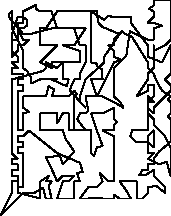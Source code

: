 unitsize(0.001cm);
// 68105.9
draw((200,400)--(200,500));
draw((200,500)--(200,600));
draw((200,600)--(300,600));
draw((300,600)--(300,500));
draw((300,500)--(400,500));
draw((400,500)--(400,600));
draw((400,600)--(400,700));
draw((400,700)--(400,800));
draw((400,800)--(400,900));
draw((400,900)--(400,1000));
draw((400,1000)--(400,1100));
draw((400,1100)--(300,1100));
draw((300,1100)--(300,1200));
draw((300,1200)--(400,1200));
draw((400,1200)--(400,1300));
draw((400,1300)--(300,1300));
draw((300,1300)--(300,1400));
draw((300,1400)--(400,1400));
draw((400,1400)--(500,1500));
draw((500,1500)--(1000,1100));
draw((1000,1100)--(1400,930));
draw((1400,930)--(1450,770));
draw((1450,770)--(1350,750));
draw((1350,750)--(1400,600));
draw((1400,600)--(1300,600));
draw((1300,600)--(1300,300));
draw((1300,300)--(1200,300));
draw((1200,300)--(1100,300));
draw((1100,300)--(1000,300));
draw((1000,300)--(1100,600));
draw((1100,600)--(1200,600));
draw((1200,600)--(1300,700));
draw((1300,700)--(1100,700));
draw((1100,700)--(1000,600));
draw((1000,600)--(939,740));
draw((939,740)--(800,1030));
draw((800,1030)--(1050,1050));
draw((1050,1050)--(1100,900));
draw((1100,900)--(1300,1130));
draw((1300,1130)--(1150,1350));
draw((1150,1350)--(1100,1500));
draw((1100,1500)--(1000,1500));
draw((1000,1500)--(900,1500));
draw((900,1500)--(800,1500));
draw((800,1500)--(700,1500));
draw((700,1500)--(700,1600));
draw((700,1600)--(700,1800));
draw((700,1800)--(800,1800));
draw((800,1800)--(900,1800));
draw((900,1800)--(1000,1800));
draw((1000,1800)--(1000,1629));
draw((1000,1629)--(1100,1800));
draw((1100,1800)--(1200,1800));
draw((1200,1800)--(1200,1700));
draw((1200,1700)--(1200,1500));
draw((1200,1500)--(1400,1500));
draw((1400,1500)--(1500,1500));
draw((1500,1500)--(1350,1700));
draw((1350,1700)--(1400,1800));
draw((1400,1800)--(1500,1800));
draw((1500,1800)--(1550,1850));
draw((1550,1850)--(1500,2100));
draw((1500,2100)--(1600,2100));
draw((1600,2100)--(1800,2100));
draw((1800,2100)--(2000,2000));
draw((2000,2000)--(2170,1900));
draw((2170,1900)--(2110,2000));
draw((2110,2000)--(2000,2100));
draw((2000,2100)--(2000,2200));
draw((2000,2200)--(2000,2300));
draw((2000,2300)--(2000,2400));
draw((2000,2400)--(2000,2500));
draw((2000,2500)--(2000,2600));
draw((2000,2600)--(2220,2820));
draw((2220,2820)--(2280,3250));
draw((2280,3250)--(2600,3100));
draw((2600,3100)--(2700,3100));
draw((2700,3100)--(2700,3200));
draw((2700,3200)--(2700,3300));
draw((2700,3300)--(2850,3350));
draw((2850,3350)--(2700,3400));
draw((2700,3400)--(2600,3400));
draw((2600,3400)--(2700,3500));
draw((2700,3500)--(2700,3600));
draw((2700,3600)--(2620,3650));
draw((2620,3650)--(2700,3700));
draw((2700,3700)--(2700,3800));
draw((2700,3800)--(3000,3800));
draw((3000,3800)--(3000,3700));
draw((3000,3700)--(3000,3600));
draw((3000,3600)--(3000,3500));
draw((3000,3500)--(3000,3400));
draw((3000,3400)--(3000,3300));
draw((3000,3300)--(3000,3200));
draw((3000,3200)--(3000,3100));
draw((3000,3100)--(2900,3000));
draw((2900,3000)--(2700,2900));
draw((2700,2900)--(2700,3000));
draw((2700,3000)--(2700,2800));
draw((2700,2800)--(2700,2700));
draw((2700,2700)--(2700,2600));
draw((2700,2600)--(2600,2500));
draw((2600,2500)--(2600,2400));
draw((2600,2400)--(2400,2100));
draw((2400,2100)--(2600,2200));
draw((2600,2200)--(2600,2300));
draw((2600,2300)--(2700,2300));
draw((2700,2300)--(2700,2200));
draw((2700,2200)--(2700,2100));
draw((2700,2100)--(2600,2000));
draw((2600,2000)--(2700,2000));
draw((2700,2000)--(2600,2100));
draw((2600,2100)--(2600,1700));
draw((2600,1700)--(2600,1600));
draw((2600,1600)--(2600,1500));
draw((2600,1500)--(2320,1500));
draw((2320,1500)--(2290,1400));
draw((2290,1400)--(2390,1300));
draw((2390,1300)--(2600,1300));
draw((2600,1300)--(2700,1200));
draw((2700,1200)--(2700,1300));
draw((2700,1300)--(2700,1400));
draw((2700,1400)--(2700,1500));
draw((2700,1500)--(2600,1400));
draw((2600,1400)--(2600,1200));
draw((2600,1200)--(2600,1100));
draw((2600,1100)--(2700,1100));
draw((2700,1100)--(2600,1000));
draw((2600,1000)--(2800,900));
draw((2800,900)--(2930,950));
draw((2930,950)--(3000,700));
draw((3000,700)--(3000,800));
draw((3000,800)--(3000,900));
draw((3000,900)--(3000,1000));
draw((3000,1000)--(3000,1100));
draw((3000,1100)--(3000,1200));
draw((3000,1200)--(2900,1400));
draw((2900,1400)--(2700,1600));
draw((2700,1600)--(2700,1700));
draw((2700,1700)--(2600,1800));
draw((2600,1800)--(2600,1900));
draw((2600,1900)--(2700,1800));
draw((2700,1800)--(2700,1900));
draw((2700,1900)--(3000,2200));
draw((3000,2200)--(3000,2300));
draw((3000,2300)--(2900,2400));
draw((2900,2400)--(3000,2500));
draw((3000,2500)--(3000,2600));
draw((3000,2600)--(3000,2700));
draw((3000,2700)--(3000,2800));
draw((3000,2800)--(3000,2900));
draw((3000,2900)--(3000,3000));
draw((3000,3000)--(2850,2700));
draw((2850,2700)--(2600,2800));
draw((2600,2800)--(2600,2900));
draw((2600,2900)--(2600,3000));
draw((2600,3000)--(2300,3400));
draw((2300,3400)--(2300,3500));
draw((2300,3500)--(2000,3500));
draw((2000,3500)--(1900,3520));
draw((1900,3520)--(1829,3450));
draw((1829,3450)--(1600,3600));
draw((1600,3600)--(1600,3300));
draw((1600,3300)--(1600,3000));
draw((1600,3000)--(1600,2700));
draw((1600,2700)--(1690,2680));
draw((1690,2680)--(1720,2610));
draw((1720,2610)--(1790,2580));
draw((1790,2580)--(1800,2400));
draw((1800,2400)--(1700,2400));
draw((1700,2400)--(1600,2400));
draw((1600,2400)--(1700,2100));
draw((1700,2100)--(2000,2700));
draw((2000,2700)--(2120,2750));
draw((2120,2750)--(2000,2800));
draw((2000,2800)--(2000,2900));
draw((2000,2900)--(1900,3000));
draw((1900,3000)--(2000,3000));
draw((2000,3000)--(2000,3100));
draw((2000,3100)--(2050,3150));
draw((2050,3150)--(2150,3250));
draw((2150,3250)--(2200,3200));
draw((2200,3200)--(2320,3150));
draw((2320,3150)--(2600,2700));
draw((2600,2700)--(2600,2600));
draw((2600,2600)--(2700,2500));
draw((2700,2500)--(2760,2360));
draw((2760,2360)--(2850,2200));
draw((2850,2200)--(3000,2100));
draw((3000,2100)--(2950,2050));
draw((2950,2050)--(3000,2000));
draw((3000,2000)--(3000,1900));
draw((3000,1900)--(3000,1800));
draw((3000,1800)--(2950,1750));
draw((2950,1750)--(3000,1700));
draw((3000,1700)--(3000,1600));
draw((3000,1600)--(3000,1500));
draw((3000,1500)--(3000,1300));
draw((3000,1300)--(2800,1130));
draw((2800,1130)--(2700,1000));
draw((2700,1000)--(2700,900));
draw((2700,900)--(2600,900));
draw((2600,900)--(2600,800));
draw((2600,800)--(2500,800));
draw((2500,800)--(2450,710));
draw((2450,710)--(2550,710));
draw((2550,710)--(2700,800));
draw((2700,800)--(2700,700));
draw((2700,700)--(2900,500));
draw((2900,500)--(2900,400));
draw((2900,400)--(2750,520));
draw((2750,520)--(2600,500));
draw((2600,500)--(2600,400));
draw((2600,400)--(2500,300));
draw((2500,300)--(2400,300));
draw((2400,300)--(2400,600));
draw((2400,600)--(2300,600));
draw((2300,600)--(2200,600));
draw((2200,600)--(2100,600));
draw((2100,600)--(2200,469));
draw((2200,469)--(2300,300));
draw((2300,300)--(2200,300));
draw((2200,300)--(2100,300));
draw((2100,300)--(2000,370));
draw((2000,370)--(2000,300));
draw((2000,300)--(1900,300));
draw((1900,300)--(1800,300));
draw((1800,300)--(1710,310));
draw((1710,310)--(1550,300));
draw((1550,300)--(1400,300));
draw((1400,300)--(1550,500));
draw((1550,500)--(1710,510));
draw((1710,510)--(1800,600));
draw((1800,600)--(1750,750));
draw((1750,750)--(1900,600));
draw((1900,600)--(2000,600));
draw((2000,600)--(2000,800));
draw((2000,800)--(2000,900));
draw((2000,900)--(2000,1000));
draw((2000,1000)--(2000,1100));
draw((2000,1100)--(2000,1200));
draw((2000,1200)--(2000,1300));
draw((2000,1300)--(2000,1400));
draw((2000,1400)--(1800,1500));
draw((1800,1500)--(2000,1500));
draw((2000,1500)--(2000,1600));
draw((2000,1600)--(2060,1650));
draw((2060,1650)--(2000,1700));
draw((2000,1700)--(2000,1800));
draw((2000,1800)--(2000,1900));
draw((2000,1900)--(1800,1800));
draw((1800,1800)--(1700,1800));
draw((1700,1800)--(1600,1800));
draw((1600,1800)--(1700,1500));
draw((1700,1500)--(1800,1230));
draw((1800,1230)--(1700,1200));
draw((1700,1200)--(1650,1050));
draw((1650,1050)--(1600,1100));
draw((1600,1100)--(1600,1300));
draw((1600,1300)--(1600,1500));
draw((1600,1500)--(1300,1500));
draw((1300,1500)--(1300,1800));
draw((1300,1800)--(1300,2100));
draw((1300,2100)--(1350,2140));
draw((1350,2140)--(1300,2200));
draw((1300,2200)--(1200,2100));
draw((1200,2100)--(1100,2100));
draw((1100,2100)--(1000,2100));
draw((1000,2100)--(900,2100));
draw((900,2100)--(950,2220));
draw((950,2220)--(850,2280));
draw((850,2280)--(800,2100));
draw((800,2100)--(700,2100));
draw((700,2100)--(530,2100));
draw((530,2100)--(400,2100));
draw((400,2100)--(400,2000));
draw((400,2000)--(400,1900));
draw((400,1900)--(500,1829));
draw((500,1829)--(400,1800));
draw((400,1800)--(400,1700));
draw((400,1700)--(400,1600));
draw((400,1600)--(400,1500));
draw((400,1500)--(300,1500));
draw((300,1500)--(300,1600));
draw((300,1600)--(300,1700));
draw((300,1700)--(300,1800));
draw((300,1800)--(300,1900));
draw((300,1900)--(300,2000));
draw((300,2000)--(300,2100));
draw((300,2100)--(300,2200));
draw((300,2200)--(400,2200));
draw((400,2200)--(400,2300));
draw((400,2300)--(300,2300));
draw((300,2300)--(300,2400));
draw((300,2400)--(400,2400));
draw((400,2400)--(400,2500));
draw((400,2500)--(300,2500));
draw((300,2500)--(200,2500));
draw((200,2500)--(200,2600));
draw((200,2600)--(300,2600));
draw((300,2600)--(200,2700));
draw((200,2700)--(300,2700));
draw((300,2700)--(300,2800));
draw((300,2800)--(200,2900));
draw((200,2900)--(200,3000));
draw((200,3000)--(200,3200));
draw((200,3200)--(300,3500));
draw((300,3500)--(400,3500));
draw((400,3500)--(469,3450));
draw((469,3450)--(469,3350));
draw((469,3350)--(400,3300));
draw((400,3300)--(300,3300));
draw((300,3300)--(400,3100));
draw((400,3100)--(500,3100));
draw((500,3100)--(400,3000));
draw((400,3000)--(300,3000));
draw((300,3000)--(300,2900));
draw((300,2900)--(200,2800));
draw((200,2800)--(200,3100));
draw((200,3100)--(300,3100));
draw((300,3100)--(300,3200));
draw((300,3200)--(300,3400));
draw((300,3400)--(400,3400));
draw((400,3400)--(400,3600));
draw((400,3600)--(620,3709));
draw((620,3709)--(620,3650));
draw((620,3650)--(700,3600));
draw((700,3600)--(800,3600));
draw((800,3600)--(900,3600));
draw((900,3600)--(1000,3300));
draw((1000,3300)--(1100,3300));
draw((1100,3300)--(1300,3300));
draw((1300,3300)--(1400,3000));
draw((1400,3000)--(1500,3000));
draw((1500,3000)--(1500,2860));
draw((1500,2860)--(1500,2800));
draw((1500,2800)--(1500,2700));
draw((1500,2700)--(1400,2500));
draw((1400,2500)--(1400,2400));
draw((1400,2400)--(1300,2400));
draw((1300,2400)--(1220,2210));
draw((1220,2210)--(1500,1900));
draw((1500,1900)--(1400,2000));
draw((1400,2000)--(1400,2100));
draw((1400,2100)--(1500,2400));
draw((1500,2400)--(1829,2700));
draw((1829,2700)--(1829,2800));
draw((1829,2800)--(2100,3200));
draw((2100,3200)--(1790,3330));
draw((1790,3330)--(1720,3409));
draw((1720,3409)--(1700,3600));
draw((1700,3600)--(1500,3600));
draw((1500,3600)--(1400,3600));
draw((1400,3600)--(1300,3600));
draw((1300,3600)--(1200,3600));
draw((1200,3600)--(1100,3600));
draw((1100,3600)--(1000,3600));
draw((1000,3600)--(800,3300));
draw((800,3300)--(700,3300));
draw((700,3300)--(700,3000));
draw((700,3000)--(800,3000));
draw((800,3000)--(900,3000));
draw((900,3000)--(1000,3000));
draw((1000,3000)--(700,2700));
draw((700,2700)--(910,2600));
draw((910,2600)--(900,2700));
draw((900,2700)--(1000,2700));
draw((1000,2700)--(1200,2700));
draw((1200,2700)--(1300,2700));
draw((1300,2700)--(1400,2700));
draw((1400,2700)--(1400,2820));
draw((1400,2820)--(1400,2900));
draw((1400,2900)--(1100,3000));
draw((1100,3000)--(1200,3000));
draw((1200,3000)--(1300,3000));
draw((1300,3000)--(1500,3300));
draw((1500,3300)--(1400,3300));
draw((1400,3300)--(1200,3300));
draw((1200,3300)--(900,3300));
draw((900,3300)--(520,3200));
draw((520,3200)--(400,3200));
draw((400,3200)--(150,3500));
draw((150,3500)--(150,3550));
draw((150,3550)--(200,3600));
draw((200,3600)--(200,3500));
draw((200,3500)--(200,3400));
draw((200,3400)--(200,3300));
draw((200,3300)--(400,2900));
draw((400,2900)--(400,2800));
draw((400,2800)--(400,2700));
draw((400,2700)--(400,2600));
draw((400,2600)--(469,2550));
draw((469,2550)--(540,2430));
draw((540,2430)--(540,2330));
draw((540,2330)--(700,2400));
draw((700,2400)--(800,2400));
draw((800,2400)--(1000,2400));
draw((1000,2400)--(900,2400));
draw((900,2400)--(1170,2280));
draw((1170,2280)--(1200,2400));
draw((1200,2400)--(1100,2400));
draw((1100,2400)--(1100,2700));
draw((1100,2700)--(1000,2600));
draw((1000,2600)--(800,2700));
draw((800,2700)--(800,2600));
draw((800,2600)--(750,2550));
draw((750,2550)--(200,2400));
draw((200,2400)--(200,2300));
draw((200,2300)--(200,2200));
draw((200,2200)--(200,2100));
draw((200,2100)--(200,2000));
draw((200,2000)--(200,1900));
draw((200,1900)--(200,1800));
draw((200,1800)--(200,1700));
draw((200,1700)--(200,1600));
draw((200,1600)--(200,1500));
draw((200,1500)--(200,1400));
draw((200,1400)--(200,1300));
draw((200,1300)--(200,1200));
draw((200,1200)--(200,1100));
draw((200,1100)--(300,1000));
draw((300,1000)--(200,1000));
draw((200,1000)--(200,900));
draw((200,900)--(300,900));
draw((300,900)--(300,800));
draw((300,800)--(200,800));
draw((200,800)--(200,700));
draw((200,700)--(300,700));
draw((300,700)--(300,400));
draw((300,400)--(700,300));
draw((700,300)--(700,600));
draw((700,600)--(850,700));
draw((850,700)--(800,600));
draw((800,600)--(900,600));
draw((900,600)--(850,520));
draw((850,520)--(900,300));
draw((900,300)--(800,300));
draw((800,300)--(750,490));
draw((750,490)--(600,400));
draw((600,400)--(400,400));
draw((400,400)--(0,0));
draw((0,0)--(200,400));
